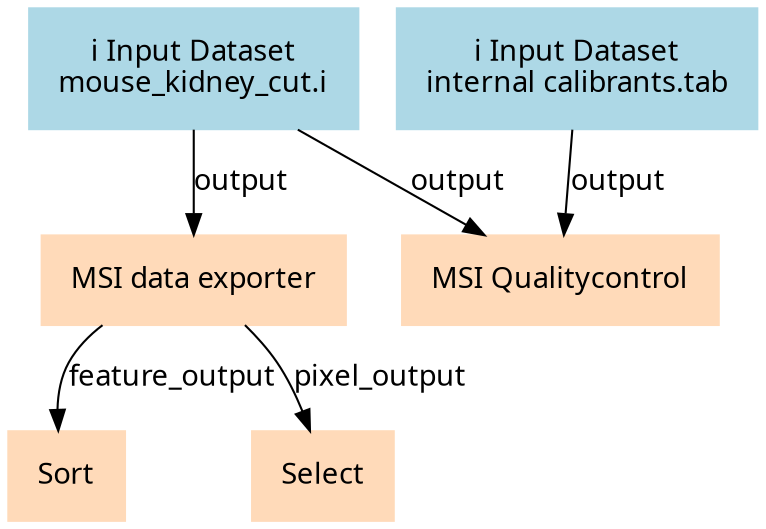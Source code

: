 digraph main {
  node [fontname="Atkinson Hyperlegible", shape=box, color=white,style=filled,color=peachpuff,margin="0.2,0.2"];
  edge [fontname="Atkinson Hyperlegible"];
  0[color=lightblue,label="ℹ️ Input Dataset\nmouse_kidney_cut.i"]
  1[color=lightblue,label="ℹ️ Input Dataset\ninternal calibrants.tab"]
  2[label="MSI data exporter"]
  0 -> 2 [label="output"]
  3[label="MSI Qualitycontrol"]
  1 -> 3 [label="output"]
  0 -> 3 [label="output"]
  4[label="Sort"]
  2 -> 4 [label="feature_output"]
  5[label="Select"]
  2 -> 5 [label="pixel_output"]
}